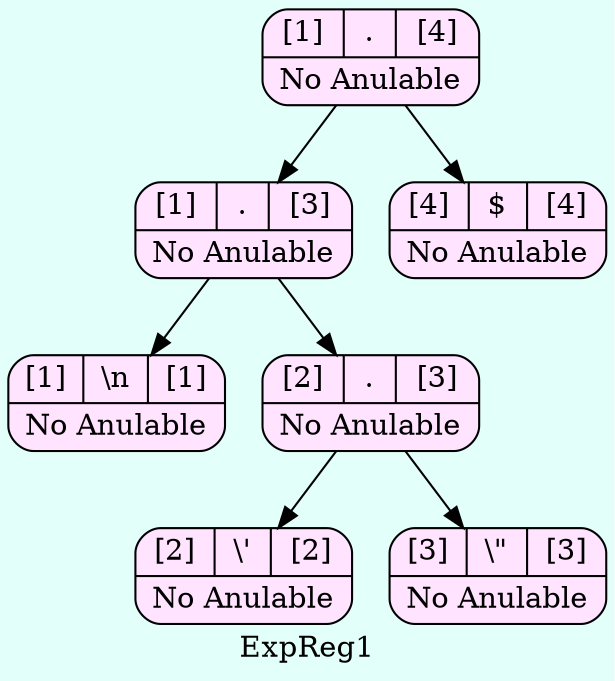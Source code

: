 digraph structs {
  bgcolor = "#E3FFFA"
   node [shape=Mrecord fillcolor="#FFE3FF" style =filled];
label ="ExpReg1"
    struct1794080443    [label="{{[1]|<here>.|[4]}|No Anulable}"];
    struct1794080443-> struct447145937
    struct447145937    [label="{{[1]|<here>.|[3]}|No Anulable}"];
    struct447145937-> struct1591495228
    struct1591495228    [label="{{[1]|<here>\\n|[1]}|No Anulable}"];
    struct447145937-> struct638767220
    struct638767220    [label="{{[2]|<here>.|[3]}|No Anulable}"];
    struct638767220-> struct932800683
    struct932800683    [label="{{[2]|<here>\\'|[2]}|No Anulable}"];
    struct638767220-> struct447515110
    struct447515110    [label="{{[3]|<here>\\\"|[3]}|No Anulable}"];
    struct1794080443-> struct639479077
    struct639479077    [label="{{[4]|<here>$|[4]}|No Anulable}"];

}
